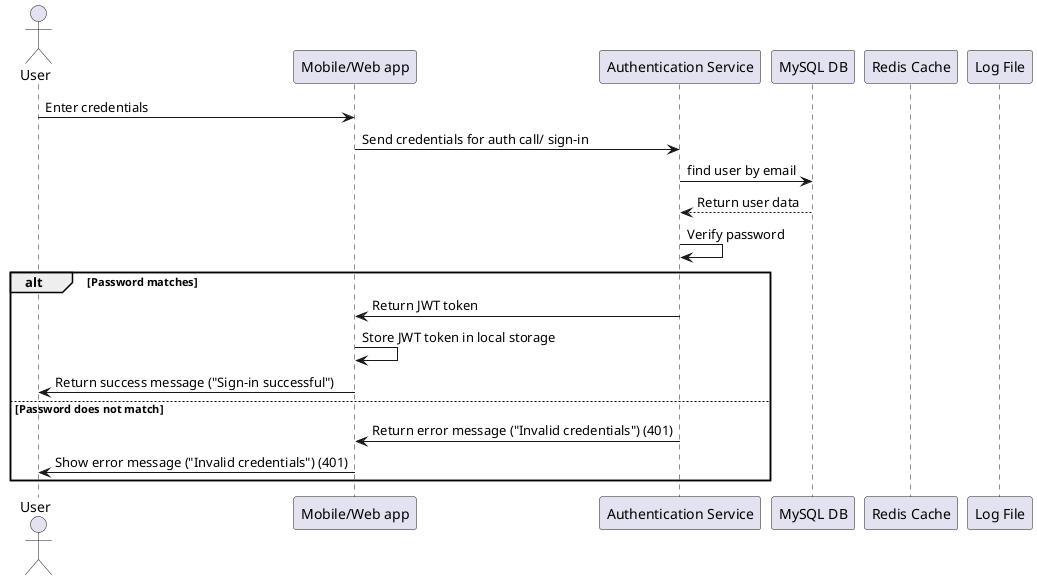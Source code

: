 @startuml
actor "User" as user
participant "Mobile/Web app" as app
participant "Authentication Service" as authService
participant "MySQL DB" as DB
participant "Redis Cache" as cache
participant "Log File" as log

user -> app : Enter credentials
app -> authService : Send credentials for auth call/ sign-in
authService -> DB : find user by email
DB --> authService : Return user data
authService -> authService : Verify password
alt Password matches
    authService -> app : Return JWT token
    app -> app : Store JWT token in local storage
    app -> user : Return success message ("Sign-in successful")
else Password does not match
    authService -> app : Return error message ("Invalid credentials") (401)
    app -> user : Show error message ("Invalid credentials") (401)
end

@enduml